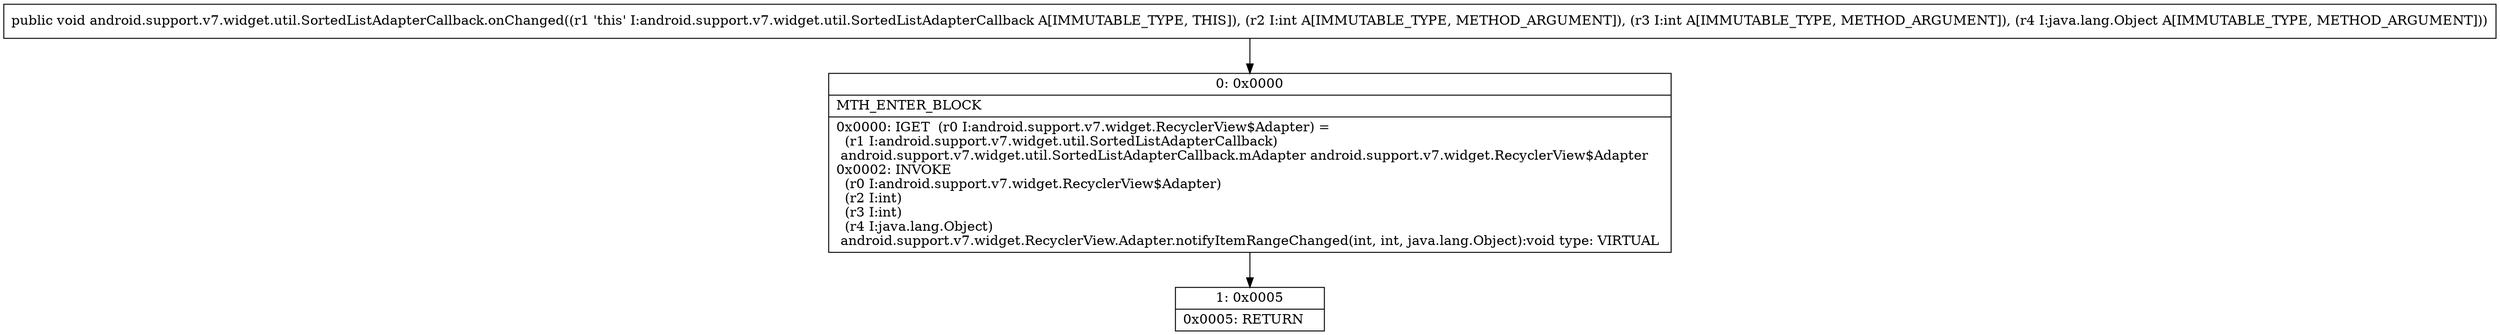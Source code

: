 digraph "CFG forandroid.support.v7.widget.util.SortedListAdapterCallback.onChanged(IILjava\/lang\/Object;)V" {
Node_0 [shape=record,label="{0\:\ 0x0000|MTH_ENTER_BLOCK\l|0x0000: IGET  (r0 I:android.support.v7.widget.RecyclerView$Adapter) = \l  (r1 I:android.support.v7.widget.util.SortedListAdapterCallback)\l android.support.v7.widget.util.SortedListAdapterCallback.mAdapter android.support.v7.widget.RecyclerView$Adapter \l0x0002: INVOKE  \l  (r0 I:android.support.v7.widget.RecyclerView$Adapter)\l  (r2 I:int)\l  (r3 I:int)\l  (r4 I:java.lang.Object)\l android.support.v7.widget.RecyclerView.Adapter.notifyItemRangeChanged(int, int, java.lang.Object):void type: VIRTUAL \l}"];
Node_1 [shape=record,label="{1\:\ 0x0005|0x0005: RETURN   \l}"];
MethodNode[shape=record,label="{public void android.support.v7.widget.util.SortedListAdapterCallback.onChanged((r1 'this' I:android.support.v7.widget.util.SortedListAdapterCallback A[IMMUTABLE_TYPE, THIS]), (r2 I:int A[IMMUTABLE_TYPE, METHOD_ARGUMENT]), (r3 I:int A[IMMUTABLE_TYPE, METHOD_ARGUMENT]), (r4 I:java.lang.Object A[IMMUTABLE_TYPE, METHOD_ARGUMENT])) }"];
MethodNode -> Node_0;
Node_0 -> Node_1;
}

